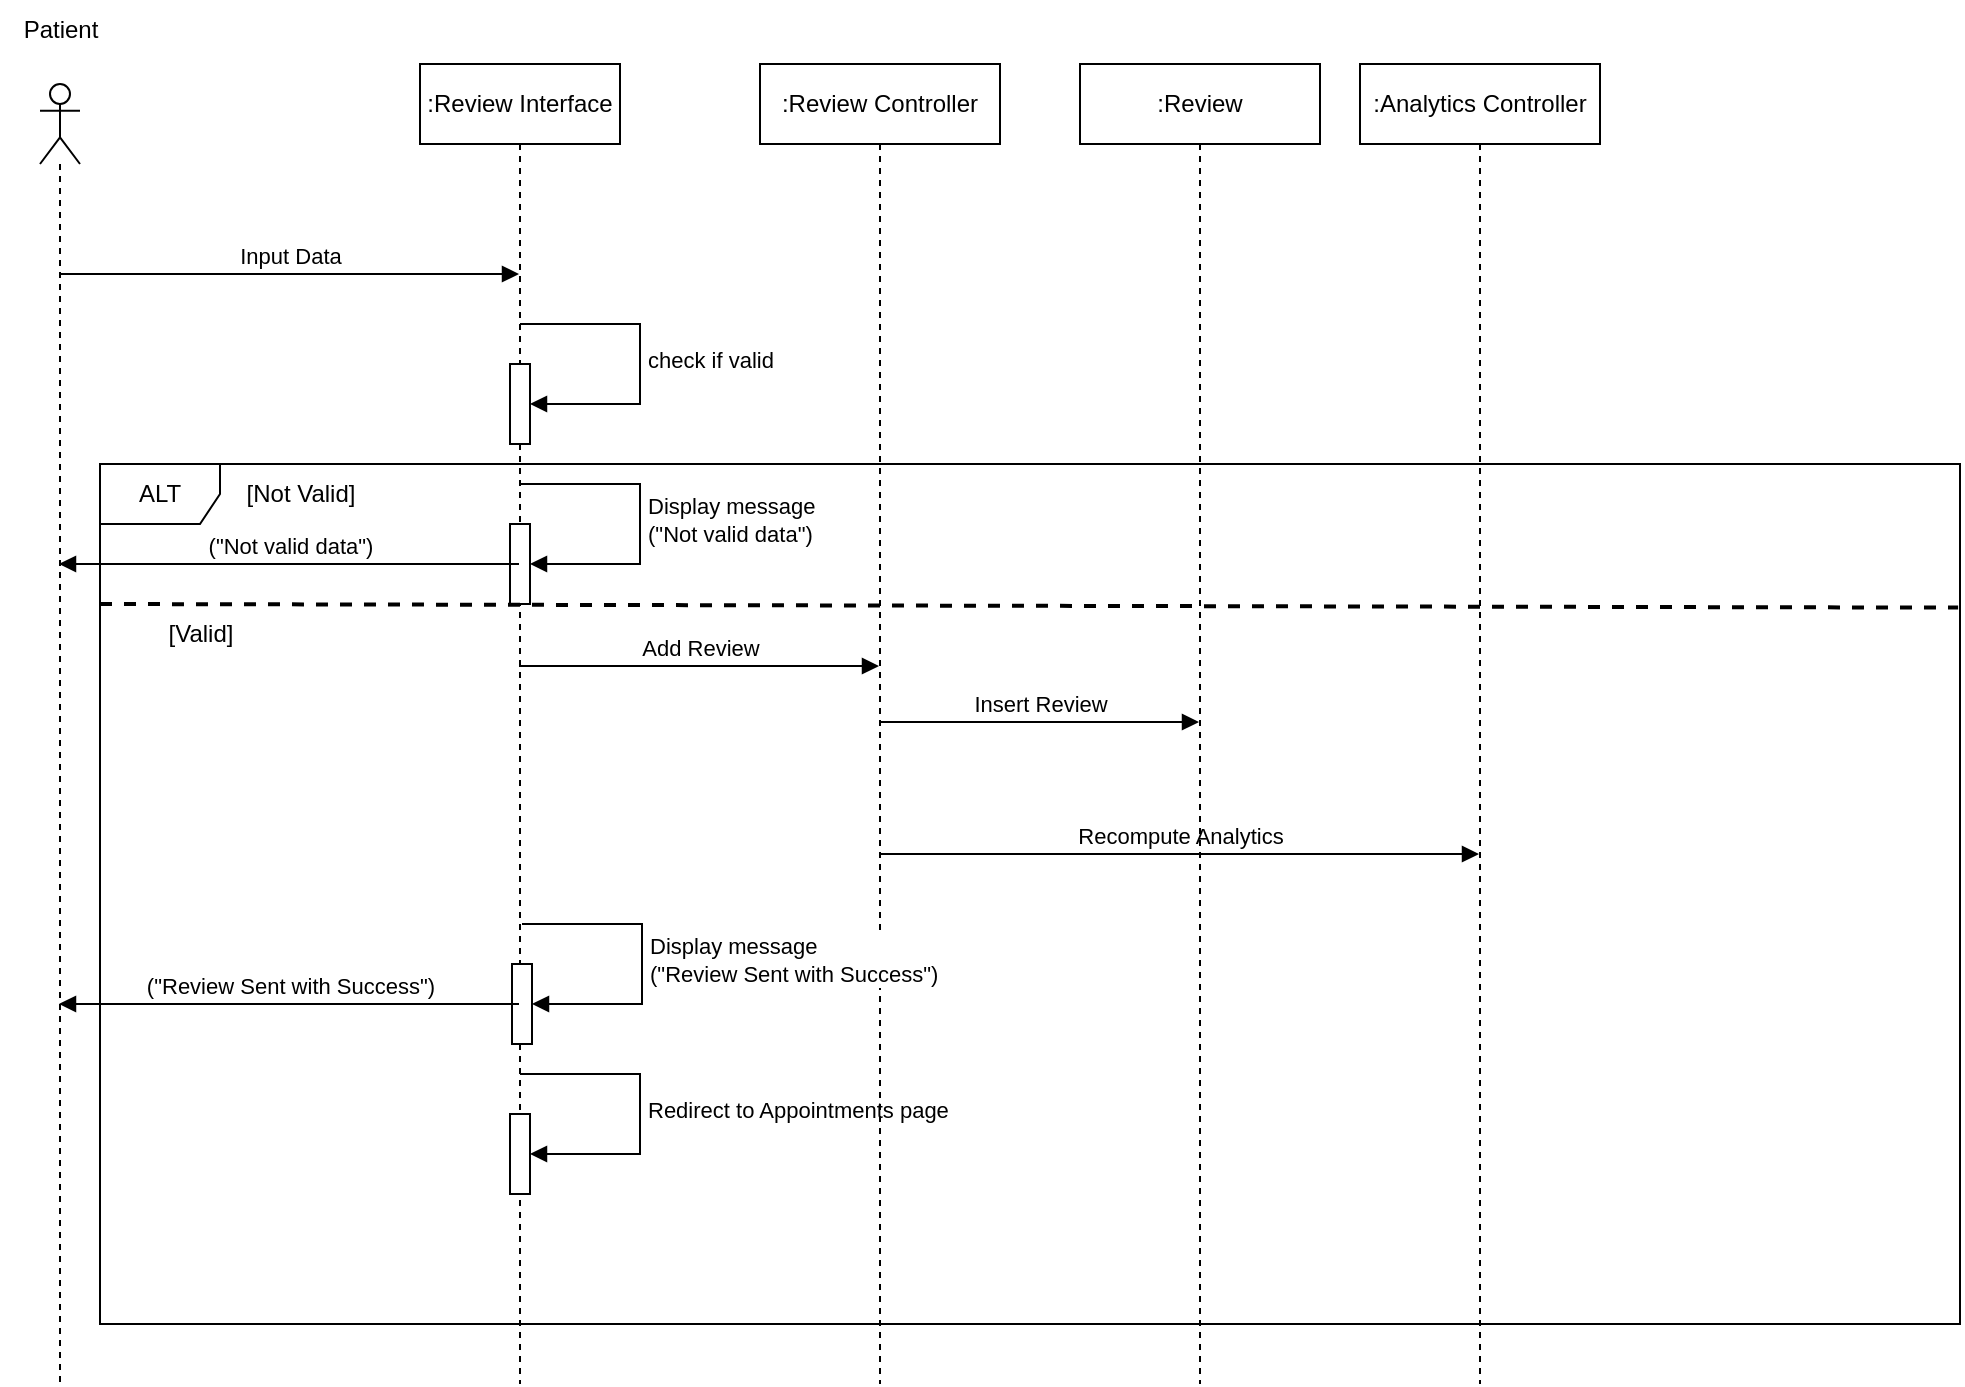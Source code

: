 <mxfile version="24.4.8" type="github">
  <diagram name="Página-1" id="1_3evZqiN-lLb-iPQv4Q">
    <mxGraphModel dx="1461" dy="647" grid="1" gridSize="10" guides="1" tooltips="1" connect="1" arrows="1" fold="1" page="1" pageScale="1" pageWidth="827" pageHeight="1169" math="0" shadow="0">
      <root>
        <mxCell id="0" />
        <mxCell id="1" parent="0" />
        <mxCell id="3C4ycPvry7UCNQs32XGM-1" value="ALT" style="shape=umlFrame;whiteSpace=wrap;html=1;pointerEvents=0;" parent="1" vertex="1">
          <mxGeometry x="110" y="280" width="930" height="430" as="geometry" />
        </mxCell>
        <mxCell id="3C4ycPvry7UCNQs32XGM-2" value="" style="shape=umlLifeline;perimeter=lifelinePerimeter;whiteSpace=wrap;html=1;container=1;dropTarget=0;collapsible=0;recursiveResize=0;outlineConnect=0;portConstraint=eastwest;newEdgeStyle={&quot;curved&quot;:0,&quot;rounded&quot;:0};participant=umlActor;" parent="1" vertex="1">
          <mxGeometry x="80" y="90" width="20" height="650" as="geometry" />
        </mxCell>
        <mxCell id="3C4ycPvry7UCNQs32XGM-3" value="Patient" style="text;html=1;align=center;verticalAlign=middle;resizable=0;points=[];autosize=1;strokeColor=none;fillColor=none;" parent="1" vertex="1">
          <mxGeometry x="60" y="48" width="60" height="30" as="geometry" />
        </mxCell>
        <mxCell id="3C4ycPvry7UCNQs32XGM-4" value=":Review Interface" style="shape=umlLifeline;perimeter=lifelinePerimeter;whiteSpace=wrap;html=1;container=1;dropTarget=0;collapsible=0;recursiveResize=0;outlineConnect=0;portConstraint=eastwest;newEdgeStyle={&quot;curved&quot;:0,&quot;rounded&quot;:0};" parent="1" vertex="1">
          <mxGeometry x="270" y="80" width="100" height="660" as="geometry" />
        </mxCell>
        <mxCell id="3C4ycPvry7UCNQs32XGM-9" value="" style="html=1;points=[[0,0,0,0,5],[0,1,0,0,-5],[1,0,0,0,5],[1,1,0,0,-5]];perimeter=orthogonalPerimeter;outlineConnect=0;targetShapes=umlLifeline;portConstraint=eastwest;newEdgeStyle={&quot;curved&quot;:0,&quot;rounded&quot;:0};" parent="3C4ycPvry7UCNQs32XGM-4" vertex="1">
          <mxGeometry x="45" y="150" width="10" height="40" as="geometry" />
        </mxCell>
        <mxCell id="3C4ycPvry7UCNQs32XGM-10" value="check if valid" style="html=1;align=left;spacingLeft=2;endArrow=block;rounded=0;edgeStyle=orthogonalEdgeStyle;curved=0;rounded=0;" parent="3C4ycPvry7UCNQs32XGM-4" source="3C4ycPvry7UCNQs32XGM-4" target="3C4ycPvry7UCNQs32XGM-9" edge="1">
          <mxGeometry relative="1" as="geometry">
            <mxPoint x="55" y="130" as="sourcePoint" />
            <Array as="points">
              <mxPoint x="110" y="130" />
              <mxPoint x="110" y="170" />
            </Array>
          </mxGeometry>
        </mxCell>
        <mxCell id="3C4ycPvry7UCNQs32XGM-13" value="" style="html=1;points=[[0,0,0,0,5],[0,1,0,0,-5],[1,0,0,0,5],[1,1,0,0,-5]];perimeter=orthogonalPerimeter;outlineConnect=0;targetShapes=umlLifeline;portConstraint=eastwest;newEdgeStyle={&quot;curved&quot;:0,&quot;rounded&quot;:0};" parent="3C4ycPvry7UCNQs32XGM-4" vertex="1">
          <mxGeometry x="45" y="230" width="10" height="40" as="geometry" />
        </mxCell>
        <mxCell id="3C4ycPvry7UCNQs32XGM-14" value="Display message&lt;div&gt;(&quot;Not valid data&quot;)&lt;/div&gt;" style="html=1;align=left;spacingLeft=2;endArrow=block;rounded=0;edgeStyle=orthogonalEdgeStyle;curved=0;rounded=0;" parent="3C4ycPvry7UCNQs32XGM-4" target="3C4ycPvry7UCNQs32XGM-13" edge="1">
          <mxGeometry relative="1" as="geometry">
            <mxPoint x="50" y="210" as="sourcePoint" />
            <Array as="points">
              <mxPoint x="110" y="210" />
              <mxPoint x="110" y="250" />
            </Array>
          </mxGeometry>
        </mxCell>
        <mxCell id="3C4ycPvry7UCNQs32XGM-29" value="" style="html=1;points=[[0,0,0,0,5],[0,1,0,0,-5],[1,0,0,0,5],[1,1,0,0,-5]];perimeter=orthogonalPerimeter;outlineConnect=0;targetShapes=umlLifeline;portConstraint=eastwest;newEdgeStyle={&quot;curved&quot;:0,&quot;rounded&quot;:0};" parent="3C4ycPvry7UCNQs32XGM-4" vertex="1">
          <mxGeometry x="45" y="525" width="10" height="40" as="geometry" />
        </mxCell>
        <mxCell id="3C4ycPvry7UCNQs32XGM-30" value="Redirect to Appointments page" style="html=1;align=left;spacingLeft=2;endArrow=block;rounded=0;edgeStyle=orthogonalEdgeStyle;curved=0;rounded=0;" parent="3C4ycPvry7UCNQs32XGM-4" target="3C4ycPvry7UCNQs32XGM-29" edge="1">
          <mxGeometry relative="1" as="geometry">
            <mxPoint x="50" y="505" as="sourcePoint" />
            <Array as="points">
              <mxPoint x="110" y="505" />
              <mxPoint x="110" y="545" />
            </Array>
          </mxGeometry>
        </mxCell>
        <mxCell id="3C4ycPvry7UCNQs32XGM-5" value=":Review Controller" style="shape=umlLifeline;perimeter=lifelinePerimeter;whiteSpace=wrap;html=1;container=1;dropTarget=0;collapsible=0;recursiveResize=0;outlineConnect=0;portConstraint=eastwest;newEdgeStyle={&quot;curved&quot;:0,&quot;rounded&quot;:0};" parent="1" vertex="1">
          <mxGeometry x="440" y="80" width="120" height="660" as="geometry" />
        </mxCell>
        <mxCell id="3C4ycPvry7UCNQs32XGM-7" value=":Analytics Controller" style="shape=umlLifeline;perimeter=lifelinePerimeter;whiteSpace=wrap;html=1;container=1;dropTarget=0;collapsible=0;recursiveResize=0;outlineConnect=0;portConstraint=eastwest;newEdgeStyle={&quot;curved&quot;:0,&quot;rounded&quot;:0};" parent="1" vertex="1">
          <mxGeometry x="740" y="80" width="120" height="660" as="geometry" />
        </mxCell>
        <mxCell id="3C4ycPvry7UCNQs32XGM-8" value="Input Data" style="html=1;verticalAlign=bottom;endArrow=block;curved=0;rounded=0;" parent="1" edge="1">
          <mxGeometry width="80" relative="1" as="geometry">
            <mxPoint x="89.5" y="185" as="sourcePoint" />
            <mxPoint x="319.5" y="185" as="targetPoint" />
          </mxGeometry>
        </mxCell>
        <mxCell id="3C4ycPvry7UCNQs32XGM-11" value="" style="endArrow=none;dashed=1;html=1;rounded=0;entryX=0.999;entryY=0.167;entryDx=0;entryDy=0;entryPerimeter=0;strokeWidth=2;" parent="1" target="3C4ycPvry7UCNQs32XGM-1" edge="1">
          <mxGeometry width="50" height="50" relative="1" as="geometry">
            <mxPoint x="110" y="349.996" as="sourcePoint" />
            <mxPoint x="1030" y="350" as="targetPoint" />
          </mxGeometry>
        </mxCell>
        <mxCell id="3C4ycPvry7UCNQs32XGM-12" value="[Not Valid]" style="text;html=1;align=center;verticalAlign=middle;resizable=0;points=[];autosize=1;strokeColor=none;fillColor=none;" parent="1" vertex="1">
          <mxGeometry x="170" y="280" width="80" height="30" as="geometry" />
        </mxCell>
        <mxCell id="3C4ycPvry7UCNQs32XGM-15" value="[Valid]" style="text;html=1;align=center;verticalAlign=middle;resizable=0;points=[];autosize=1;strokeColor=none;fillColor=none;" parent="1" vertex="1">
          <mxGeometry x="130" y="350" width="60" height="30" as="geometry" />
        </mxCell>
        <mxCell id="3C4ycPvry7UCNQs32XGM-16" value="Add Review" style="html=1;verticalAlign=bottom;endArrow=block;curved=0;rounded=0;" parent="1" edge="1">
          <mxGeometry width="80" relative="1" as="geometry">
            <mxPoint x="319.5" y="381" as="sourcePoint" />
            <mxPoint x="499.5" y="381" as="targetPoint" />
          </mxGeometry>
        </mxCell>
        <mxCell id="3C4ycPvry7UCNQs32XGM-17" value="Recompute Analytics" style="html=1;verticalAlign=bottom;endArrow=block;curved=0;rounded=0;" parent="1" edge="1">
          <mxGeometry width="80" relative="1" as="geometry">
            <mxPoint x="500" y="475" as="sourcePoint" />
            <mxPoint x="799.5" y="475" as="targetPoint" />
          </mxGeometry>
        </mxCell>
        <mxCell id="3C4ycPvry7UCNQs32XGM-18" value=":Review" style="shape=umlLifeline;perimeter=lifelinePerimeter;whiteSpace=wrap;html=1;container=1;dropTarget=0;collapsible=0;recursiveResize=0;outlineConnect=0;portConstraint=eastwest;newEdgeStyle={&quot;curved&quot;:0,&quot;rounded&quot;:0};" parent="1" vertex="1">
          <mxGeometry x="600" y="80" width="120" height="660" as="geometry" />
        </mxCell>
        <mxCell id="3C4ycPvry7UCNQs32XGM-19" value="Insert Review" style="html=1;verticalAlign=bottom;endArrow=block;curved=0;rounded=0;" parent="1" edge="1">
          <mxGeometry width="80" relative="1" as="geometry">
            <mxPoint x="499.5" y="409" as="sourcePoint" />
            <mxPoint x="659.5" y="409" as="targetPoint" />
          </mxGeometry>
        </mxCell>
        <mxCell id="3C4ycPvry7UCNQs32XGM-20" value="(&quot;Not valid data&quot;)" style="html=1;verticalAlign=bottom;endArrow=block;curved=0;rounded=0;" parent="1" edge="1">
          <mxGeometry width="80" relative="1" as="geometry">
            <mxPoint x="319.5" y="330" as="sourcePoint" />
            <mxPoint x="89.5" y="330" as="targetPoint" />
          </mxGeometry>
        </mxCell>
        <mxCell id="3C4ycPvry7UCNQs32XGM-22" value="" style="html=1;points=[[0,0,0,0,5],[0,1,0,0,-5],[1,0,0,0,5],[1,1,0,0,-5]];perimeter=orthogonalPerimeter;outlineConnect=0;targetShapes=umlLifeline;portConstraint=eastwest;newEdgeStyle={&quot;curved&quot;:0,&quot;rounded&quot;:0};" parent="1" vertex="1">
          <mxGeometry x="316" y="530" width="10" height="40" as="geometry" />
        </mxCell>
        <mxCell id="3C4ycPvry7UCNQs32XGM-23" value="Display message&lt;div&gt;(&quot;Review Sent with Success&quot;)&lt;/div&gt;" style="html=1;align=left;spacingLeft=2;endArrow=block;rounded=0;edgeStyle=orthogonalEdgeStyle;curved=0;rounded=0;" parent="1" target="3C4ycPvry7UCNQs32XGM-22" edge="1">
          <mxGeometry relative="1" as="geometry">
            <mxPoint x="321" y="510" as="sourcePoint" />
            <Array as="points">
              <mxPoint x="381" y="510" />
              <mxPoint x="381" y="550" />
            </Array>
          </mxGeometry>
        </mxCell>
        <mxCell id="3C4ycPvry7UCNQs32XGM-24" value="(&quot;&lt;span style=&quot;text-align: left;&quot;&gt;Review Sent with Success&lt;/span&gt;&quot;)" style="html=1;verticalAlign=bottom;endArrow=block;curved=0;rounded=0;" parent="1" edge="1">
          <mxGeometry width="80" relative="1" as="geometry">
            <mxPoint x="319.5" y="550" as="sourcePoint" />
            <mxPoint x="89.5" y="550" as="targetPoint" />
          </mxGeometry>
        </mxCell>
      </root>
    </mxGraphModel>
  </diagram>
</mxfile>
